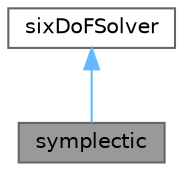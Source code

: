 digraph "symplectic"
{
 // LATEX_PDF_SIZE
  bgcolor="transparent";
  edge [fontname=Helvetica,fontsize=10,labelfontname=Helvetica,labelfontsize=10];
  node [fontname=Helvetica,fontsize=10,shape=box,height=0.2,width=0.4];
  Node1 [id="Node000001",label="symplectic",height=0.2,width=0.4,color="gray40", fillcolor="grey60", style="filled", fontcolor="black",tooltip="Symplectic 2nd-order explicit time-integrator for 6DoF solid-body motion."];
  Node2 -> Node1 [id="edge1_Node000001_Node000002",dir="back",color="steelblue1",style="solid",tooltip=" "];
  Node2 [id="Node000002",label="sixDoFSolver",height=0.2,width=0.4,color="gray40", fillcolor="white", style="filled",URL="$classFoam_1_1sixDoFSolver.html",tooltip=" "];
}
